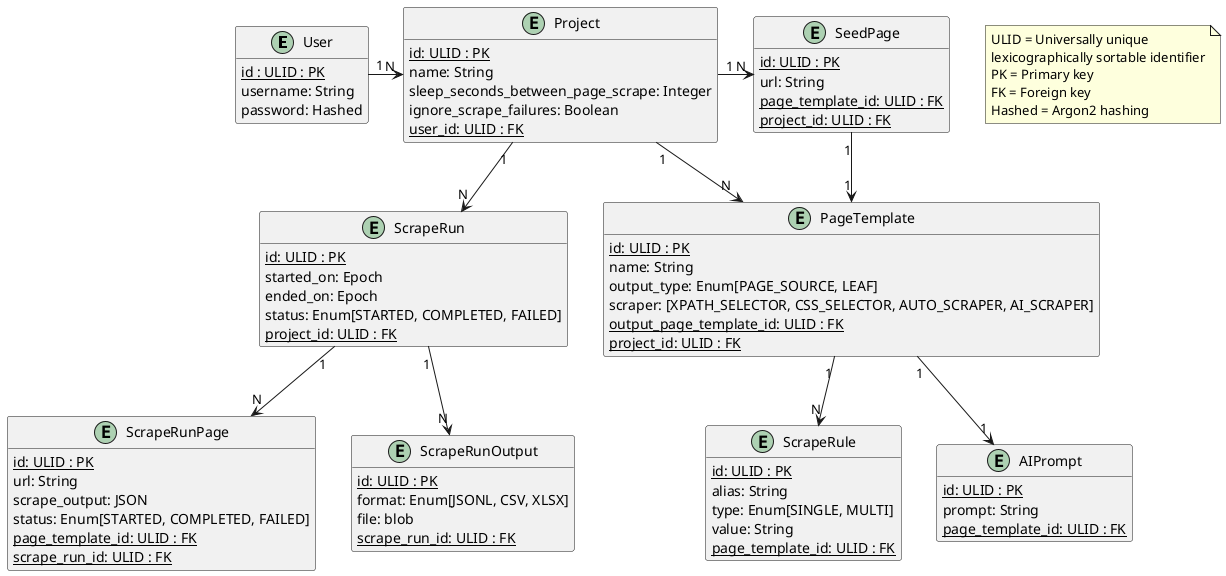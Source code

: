 @startuml
entity User {
    {static} id : ULID : PK
    username: String
    password: Hashed
}
entity Project {
    {static} id: ULID : PK
    name: String
    sleep_seconds_between_page_scrape: Integer
    ignore_scrape_failures: Boolean
    {static} user_id: ULID : FK
}
entity PageTemplate {
    {static} id: ULID : PK
    name: String
    output_type: Enum[PAGE_SOURCE, LEAF]
    scraper: [XPATH_SELECTOR, CSS_SELECTOR, AUTO_SCRAPER, AI_SCRAPER]
    {static} output_page_template_id: ULID : FK
    {static} project_id: ULID : FK
}
entity ScrapeRule {
    {static} id: ULID : PK
    alias: String
    type: Enum[SINGLE, MULTI]
    value: String
    {static} page_template_id: ULID : FK
}
entity AIPrompt {
    {static} id: ULID : PK
    prompt: String
    {static} page_template_id: ULID : FK
}
entity SeedPage {
    {static} id: ULID : PK
    url: String
    {static} page_template_id: ULID : FK
    {static} project_id: ULID : FK
}
entity ScrapeRun {
    {static} id: ULID : PK
    started_on: Epoch
    ended_on: Epoch
    status: Enum[STARTED, COMPLETED, FAILED]
    {static} project_id: ULID : FK
}
entity ScrapeRunPage {
    {static} id: ULID : PK
    url: String
    scrape_output: JSON
    status: Enum[STARTED, COMPLETED, FAILED]
    {static} page_template_id: ULID : FK
    {static} scrape_run_id: ULID : FK
}
entity ScrapeRunOutput {
    {static} id: ULID : PK
    format: Enum[JSONL, CSV, XLSX]
    file: blob
    {static} scrape_run_id: ULID : FK
}

User "1" -right-> "N" Project
Project "1" -down-> "N" PageTemplate
Project "1" -right-> "N" SeedPage
SeedPage "1" -down-> "1" PageTemplate
PageTemplate "1" --> "N" ScrapeRule
PageTemplate "1" --> "1" AIPrompt
Project "1" --> "N" ScrapeRun
ScrapeRun "1" --> "N" ScrapeRunPage
ScrapeRun "1" --> "N" ScrapeRunOutput

hide User methods
hide Project methods
hide PageTemplate methods
hide SeedPage methods
hide ScrapeRule methods
hide AIPrompt methods
hide ScrapeRun methods
hide ScrapeRunPage methods
hide ScrapeRunOutput methods

note as N1
    ULID = Universally unique 
    lexicographically sortable identifier
    PK = Primary key
    FK = Foreign key
    Hashed = Argon2 hashing
end note

@enduml